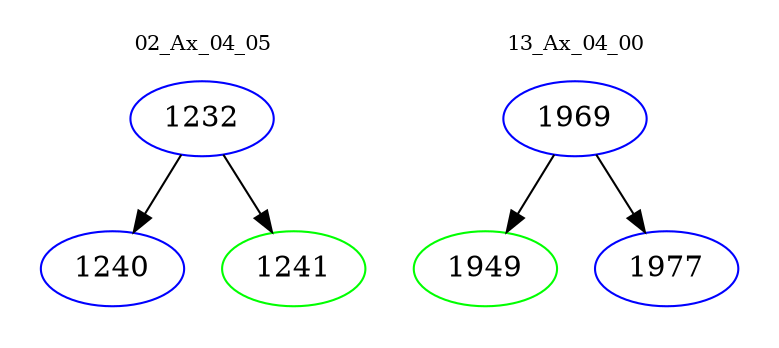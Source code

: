 digraph{
subgraph cluster_0 {
color = white
label = "02_Ax_04_05";
fontsize=10;
T0_1232 [label="1232", color="blue"]
T0_1232 -> T0_1240 [color="black"]
T0_1240 [label="1240", color="blue"]
T0_1232 -> T0_1241 [color="black"]
T0_1241 [label="1241", color="green"]
}
subgraph cluster_1 {
color = white
label = "13_Ax_04_00";
fontsize=10;
T1_1969 [label="1969", color="blue"]
T1_1969 -> T1_1949 [color="black"]
T1_1949 [label="1949", color="green"]
T1_1969 -> T1_1977 [color="black"]
T1_1977 [label="1977", color="blue"]
}
}
